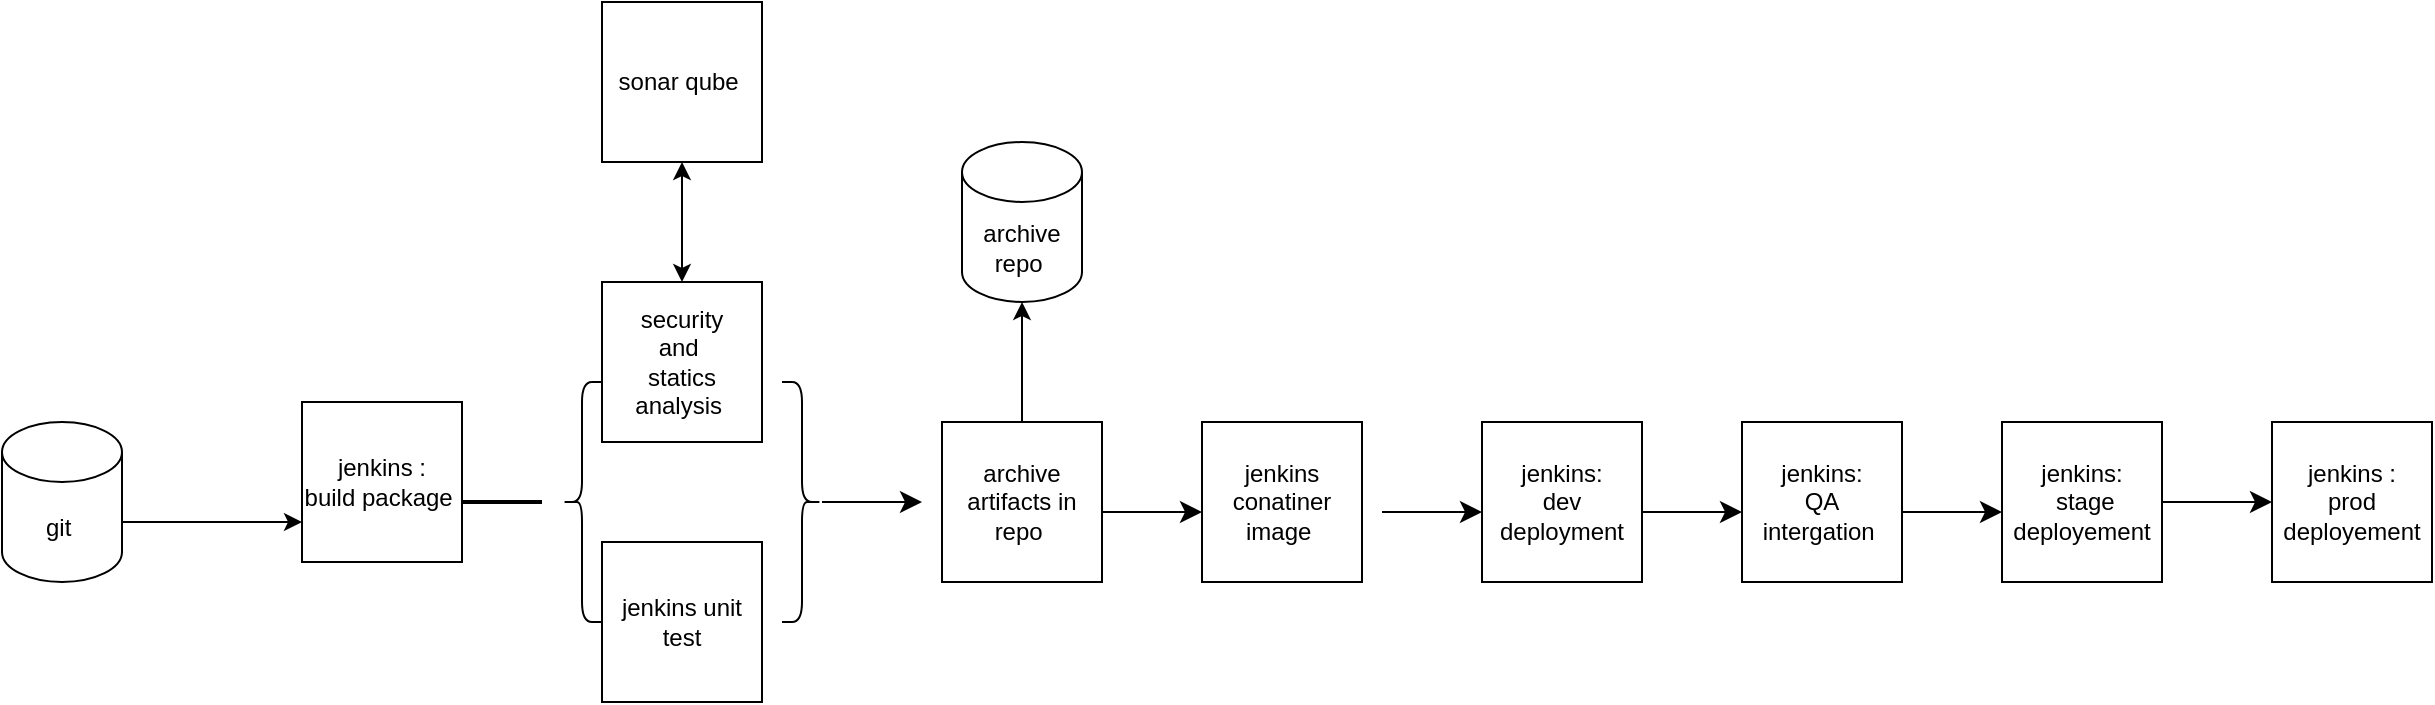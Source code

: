 <mxfile version="21.3.7" type="github">
  <diagram name="Page-1" id="LiJ4vm1DbjaULEuswL7e">
    <mxGraphModel dx="794" dy="1562" grid="1" gridSize="10" guides="1" tooltips="1" connect="1" arrows="1" fold="1" page="1" pageScale="1" pageWidth="850" pageHeight="1100" math="0" shadow="0">
      <root>
        <mxCell id="0" />
        <mxCell id="1" parent="0" />
        <mxCell id="1LQbi4GCtsbFghIMexTJ-2" value="git&amp;nbsp;" style="shape=cylinder3;whiteSpace=wrap;html=1;boundedLbl=1;backgroundOutline=1;size=15;" vertex="1" parent="1">
          <mxGeometry x="60" y="160" width="60" height="80" as="geometry" />
        </mxCell>
        <mxCell id="1LQbi4GCtsbFghIMexTJ-8" value="" style="endArrow=classic;html=1;rounded=0;" edge="1" parent="1">
          <mxGeometry width="50" height="50" relative="1" as="geometry">
            <mxPoint x="120" y="210" as="sourcePoint" />
            <mxPoint x="210" y="210" as="targetPoint" />
          </mxGeometry>
        </mxCell>
        <mxCell id="1LQbi4GCtsbFghIMexTJ-14" value="jenkins :&lt;br&gt;build package&amp;nbsp;" style="whiteSpace=wrap;html=1;aspect=fixed;" vertex="1" parent="1">
          <mxGeometry x="210" y="150" width="80" height="80" as="geometry" />
        </mxCell>
        <mxCell id="1LQbi4GCtsbFghIMexTJ-15" value="security&lt;br&gt;and&amp;nbsp;&lt;br&gt;statics analysis&amp;nbsp;" style="whiteSpace=wrap;html=1;aspect=fixed;" vertex="1" parent="1">
          <mxGeometry x="360" y="90" width="80" height="80" as="geometry" />
        </mxCell>
        <mxCell id="1LQbi4GCtsbFghIMexTJ-16" value="jenkins unit test" style="whiteSpace=wrap;html=1;aspect=fixed;" vertex="1" parent="1">
          <mxGeometry x="360" y="220" width="80" height="80" as="geometry" />
        </mxCell>
        <mxCell id="1LQbi4GCtsbFghIMexTJ-17" value="sonar qube&amp;nbsp;" style="whiteSpace=wrap;html=1;aspect=fixed;" vertex="1" parent="1">
          <mxGeometry x="360" y="-50" width="80" height="80" as="geometry" />
        </mxCell>
        <mxCell id="1LQbi4GCtsbFghIMexTJ-18" value="" style="shape=curlyBracket;whiteSpace=wrap;html=1;rounded=1;flipH=1;labelPosition=right;verticalLabelPosition=middle;align=left;verticalAlign=middle;" vertex="1" parent="1">
          <mxGeometry x="450" y="140" width="20" height="120" as="geometry" />
        </mxCell>
        <mxCell id="1LQbi4GCtsbFghIMexTJ-19" value="" style="shape=curlyBracket;whiteSpace=wrap;html=1;rounded=1;labelPosition=left;verticalLabelPosition=middle;align=right;verticalAlign=middle;" vertex="1" parent="1">
          <mxGeometry x="340" y="140" width="20" height="120" as="geometry" />
        </mxCell>
        <mxCell id="1LQbi4GCtsbFghIMexTJ-20" value="" style="line;strokeWidth=2;html=1;" vertex="1" parent="1">
          <mxGeometry x="290" y="195" width="40" height="10" as="geometry" />
        </mxCell>
        <mxCell id="1LQbi4GCtsbFghIMexTJ-21" value="" style="endArrow=classic;startArrow=classic;html=1;rounded=0;exitX=0.5;exitY=1;exitDx=0;exitDy=0;" edge="1" parent="1" source="1LQbi4GCtsbFghIMexTJ-17" target="1LQbi4GCtsbFghIMexTJ-15">
          <mxGeometry width="50" height="50" relative="1" as="geometry">
            <mxPoint x="380" y="200" as="sourcePoint" />
            <mxPoint x="430" y="150" as="targetPoint" />
          </mxGeometry>
        </mxCell>
        <mxCell id="1LQbi4GCtsbFghIMexTJ-22" value="" style="edgeStyle=segmentEdgeStyle;endArrow=classic;html=1;curved=0;rounded=0;endSize=8;startSize=8;" edge="1" parent="1">
          <mxGeometry width="50" height="50" relative="1" as="geometry">
            <mxPoint x="470" y="200" as="sourcePoint" />
            <mxPoint x="520" y="200" as="targetPoint" />
          </mxGeometry>
        </mxCell>
        <mxCell id="1LQbi4GCtsbFghIMexTJ-23" value="archive artifacts in repo&amp;nbsp;" style="whiteSpace=wrap;html=1;aspect=fixed;" vertex="1" parent="1">
          <mxGeometry x="530" y="160" width="80" height="80" as="geometry" />
        </mxCell>
        <mxCell id="1LQbi4GCtsbFghIMexTJ-25" value="jenkins conatiner image&amp;nbsp;" style="whiteSpace=wrap;html=1;aspect=fixed;" vertex="1" parent="1">
          <mxGeometry x="660" y="160" width="80" height="80" as="geometry" />
        </mxCell>
        <mxCell id="1LQbi4GCtsbFghIMexTJ-26" value="" style="edgeStyle=segmentEdgeStyle;endArrow=classic;html=1;curved=0;rounded=0;endSize=8;startSize=8;" edge="1" parent="1">
          <mxGeometry width="50" height="50" relative="1" as="geometry">
            <mxPoint x="610" y="205" as="sourcePoint" />
            <mxPoint x="660" y="205" as="targetPoint" />
          </mxGeometry>
        </mxCell>
        <mxCell id="1LQbi4GCtsbFghIMexTJ-27" value="jenkins:&lt;br&gt;dev deployment" style="whiteSpace=wrap;html=1;aspect=fixed;" vertex="1" parent="1">
          <mxGeometry x="800" y="160" width="80" height="80" as="geometry" />
        </mxCell>
        <mxCell id="1LQbi4GCtsbFghIMexTJ-28" value="" style="edgeStyle=segmentEdgeStyle;endArrow=classic;html=1;curved=0;rounded=0;endSize=8;startSize=8;" edge="1" parent="1">
          <mxGeometry width="50" height="50" relative="1" as="geometry">
            <mxPoint x="750" y="205" as="sourcePoint" />
            <mxPoint x="800" y="205" as="targetPoint" />
          </mxGeometry>
        </mxCell>
        <mxCell id="1LQbi4GCtsbFghIMexTJ-29" value="archive repo&amp;nbsp;" style="shape=cylinder3;whiteSpace=wrap;html=1;boundedLbl=1;backgroundOutline=1;size=15;" vertex="1" parent="1">
          <mxGeometry x="540" y="20" width="60" height="80" as="geometry" />
        </mxCell>
        <mxCell id="1LQbi4GCtsbFghIMexTJ-30" value="" style="endArrow=classic;html=1;rounded=0;entryX=0.5;entryY=1;entryDx=0;entryDy=0;entryPerimeter=0;exitX=0.5;exitY=0;exitDx=0;exitDy=0;" edge="1" parent="1" source="1LQbi4GCtsbFghIMexTJ-23" target="1LQbi4GCtsbFghIMexTJ-29">
          <mxGeometry width="50" height="50" relative="1" as="geometry">
            <mxPoint x="550" y="160" as="sourcePoint" />
            <mxPoint x="600" y="110" as="targetPoint" />
          </mxGeometry>
        </mxCell>
        <mxCell id="1LQbi4GCtsbFghIMexTJ-31" value="jenkins:&lt;br&gt;&amp;nbsp;QA&amp;nbsp;&lt;br&gt;intergation&amp;nbsp;" style="whiteSpace=wrap;html=1;aspect=fixed;" vertex="1" parent="1">
          <mxGeometry x="930" y="160" width="80" height="80" as="geometry" />
        </mxCell>
        <mxCell id="1LQbi4GCtsbFghIMexTJ-32" value="" style="edgeStyle=segmentEdgeStyle;endArrow=classic;html=1;curved=0;rounded=0;endSize=8;startSize=8;" edge="1" parent="1">
          <mxGeometry width="50" height="50" relative="1" as="geometry">
            <mxPoint x="880" y="205" as="sourcePoint" />
            <mxPoint x="930" y="205" as="targetPoint" />
          </mxGeometry>
        </mxCell>
        <mxCell id="1LQbi4GCtsbFghIMexTJ-33" value="jenkins:&lt;br&gt;&amp;nbsp;stage deployement" style="whiteSpace=wrap;html=1;aspect=fixed;" vertex="1" parent="1">
          <mxGeometry x="1060" y="160" width="80" height="80" as="geometry" />
        </mxCell>
        <mxCell id="1LQbi4GCtsbFghIMexTJ-34" value="jenkins :&lt;br&gt;prod deployement" style="whiteSpace=wrap;html=1;aspect=fixed;" vertex="1" parent="1">
          <mxGeometry x="1195" y="160" width="80" height="80" as="geometry" />
        </mxCell>
        <mxCell id="1LQbi4GCtsbFghIMexTJ-36" value="" style="edgeStyle=segmentEdgeStyle;endArrow=classic;html=1;curved=0;rounded=0;endSize=8;startSize=8;" edge="1" parent="1">
          <mxGeometry width="50" height="50" relative="1" as="geometry">
            <mxPoint x="1010" y="205" as="sourcePoint" />
            <mxPoint x="1060" y="205" as="targetPoint" />
          </mxGeometry>
        </mxCell>
        <mxCell id="1LQbi4GCtsbFghIMexTJ-37" value="" style="edgeStyle=segmentEdgeStyle;endArrow=classic;html=1;curved=0;rounded=0;endSize=8;startSize=8;exitX=1;exitY=0.5;exitDx=0;exitDy=0;entryX=0;entryY=0.5;entryDx=0;entryDy=0;" edge="1" parent="1" source="1LQbi4GCtsbFghIMexTJ-33" target="1LQbi4GCtsbFghIMexTJ-34">
          <mxGeometry width="50" height="50" relative="1" as="geometry">
            <mxPoint x="900" y="225" as="sourcePoint" />
            <mxPoint x="950" y="225" as="targetPoint" />
          </mxGeometry>
        </mxCell>
      </root>
    </mxGraphModel>
  </diagram>
</mxfile>
